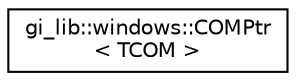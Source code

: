 digraph "Graphical Class Hierarchy"
{
  edge [fontname="Helvetica",fontsize="10",labelfontname="Helvetica",labelfontsize="10"];
  node [fontname="Helvetica",fontsize="10",shape=record];
  rankdir="LR";
  Node1 [label="gi_lib::windows::COMPtr\l\< TCOM \>",height=0.2,width=0.4,color="black", fillcolor="white", style="filled",URL="$classgi__lib_1_1windows_1_1_c_o_m_ptr.html",tooltip="Smart pointer to a COM interface. The pointer will add a reference during initialization and remove o..."];
}
